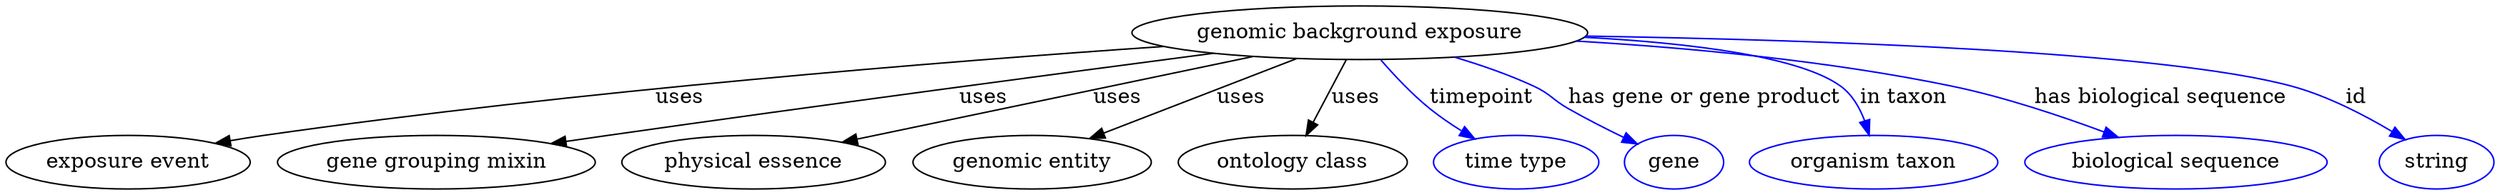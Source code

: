 digraph {
	graph [bb="0,0,1668.2,123"];
	node [label="\N"];
	"genomic background exposure"	[height=0.5,
		label="genomic background exposure",
		pos="906.89,105",
		width=4.2427];
	"exposure event"	[height=0.5,
		pos="81.893,18",
		width=2.2748];
	"genomic background exposure" -> "exposure event"	[label=uses,
		lp="450.39,61.5",
		pos="e,139.86,30.728 775.31,95.836 627.88,85.758 381.99,66.161 171.89,36 164.75,34.975 157.31,33.779 149.91,32.505"];
	"gene grouping mixin"	[height=0.5,
		pos="287.89,18",
		width=2.9608];
	"genomic background exposure" -> "gene grouping mixin"	[label=uses,
		lp="655.39,61.5",
		pos="e,365.25,30.428 809,91.177 707.59,77.799 544.57,56.02 403.89,36 394.62,34.68 384.93,33.286 375.28,31.886"];
	"physical essence"	[height=0.5,
		pos="500.89,18",
		width=2.4553];
	"genomic background exposure" -> "physical essence"	[label=uses,
		lp="745.39,61.5",
		pos="e,560.29,31.435 835.24,88.999 760.56,73.364 644.31,49.026 570.42,33.557"];
	"genomic entity"	[height=0.5,
		pos="686.89,18",
		width=2.2206];
	"genomic background exposure" -> "genomic entity"	[label=uses,
		lp="827.39,61.5",
		pos="e,725.5,33.915 864.47,87.611 827.41,73.291 773.63,52.513 734.98,37.579"];
	"ontology class"	[height=0.5,
		pos="861.89,18",
		width=2.1304];
	"genomic background exposure" -> "ontology class"	[label=uses,
		lp="904.39,61.5",
		pos="e,870.83,35.885 897.79,86.799 891.4,74.738 882.75,58.403 875.55,44.79"];
	timepoint	[color=blue,
		height=0.5,
		label="time type",
		pos="1011.9,18",
		width=1.5346];
	"genomic background exposure" -> timepoint	[color=blue,
		label=timepoint,
		lp="988.89,61.5",
		pos="e,984.01,33.744 921.09,86.66 929.91,76.476 941.85,63.734 953.89,54 960.39,48.751 967.74,43.72 974.98,39.192",
		style=solid];
	"has gene or gene product"	[color=blue,
		height=0.5,
		label=gene,
		pos="1117.9,18",
		width=0.92075];
	"genomic background exposure" -> "has gene or gene product"	[color=blue,
		label="has gene or gene product",
		lp="1138.4,61.5",
		pos="e,1093.2,30.278 970.36,88.617 988.07,83.365 1007.1,76.806 1023.9,69 1035,63.865 1036.3,60.042 1046.9,54 1058.8,47.235 1072.1,40.446 \
1084,34.671",
		style=solid];
	"in taxon"	[color=blue,
		height=0.5,
		label="organism taxon",
		pos="1251.9,18",
		width=2.3109];
	"genomic background exposure" -> "in taxon"	[color=blue,
		label="in taxon",
		lp="1271.9,61.5",
		pos="e,1248.9,36.147 1057.8,101.93 1128.1,98.158 1202.2,89.246 1229.9,69 1237.6,63.382 1242.6,54.494 1245.9,45.761",
		style=solid];
	"has biological sequence"	[color=blue,
		height=0.5,
		label="biological sequence",
		pos="1454.9,18",
		width=2.8164];
	"genomic background exposure" -> "has biological sequence"	[color=blue,
		label="has biological sequence",
		lp="1444.4,61.5",
		pos="e,1416.1,34.722 1052.2,99.384 1128.1,94.924 1222.2,86.169 1304.9,69 1339.7,61.78 1377.6,49.087 1406.6,38.298",
		style=solid];
	id	[color=blue,
		height=0.5,
		label=string,
		pos="1629.9,18",
		width=1.0652];
	"genomic background exposure" -> id	[color=blue,
		label=id,
		lp="1575.9,61.5",
		pos="e,1608.6,33.304 1058.7,102.76 1214.8,100.2 1446.9,92.419 1532.9,69 1556.8,62.497 1581.5,49.612 1600.1,38.552",
		style=solid];
}
